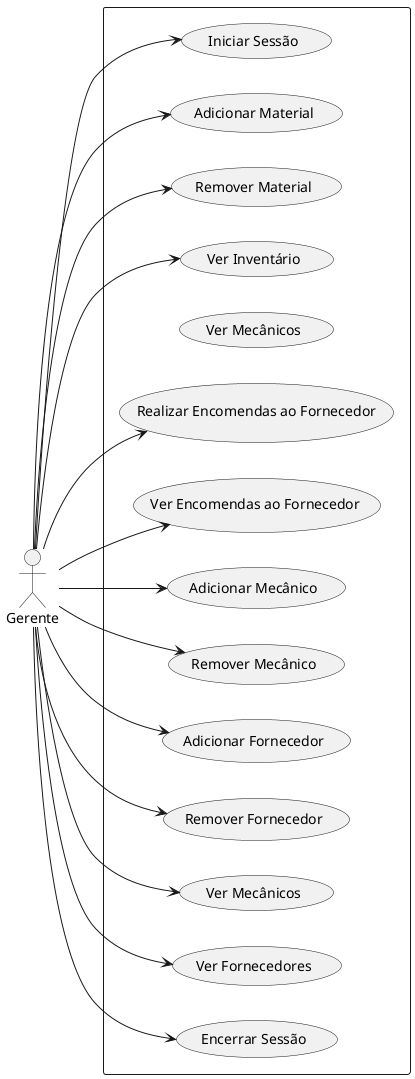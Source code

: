 @startuml
left to right direction
actor "Gerente" as gr
rectangle  {
  usecase "Iniciar Sessão" as UC1
  usecase "Adicionar Material" as UC2
  usecase "Remover Material" as UC3
  usecase "Ver Inventário" as UC4
  usecase "Ver Mecânicos" as UC
  usecase "Realizar Encomendas ao Fornecedor" as UC5
  usecase "Ver Encomendas ao Fornecedor" as UC6
  usecase "Adicionar Mecânico" as UC7
  usecase "Remover Mecânico" as UC8
  usecase "Adicionar Fornecedor" as UC9
  usecase "Remover Fornecedor" as UC10
  usecase "Ver Mecânicos" as UC11
  usecase "Ver Fornecedores" as UC12
  usecase "Encerrar Sessão" as UC13
}
gr --> UC1
gr --> UC2
gr --> UC3
gr --> UC4
gr --> UC5
gr --> UC6
gr --> UC7
gr --> UC8
gr --> UC9
gr --> UC10
gr --> UC11
gr --> UC12
gr --> UC13
@enduml